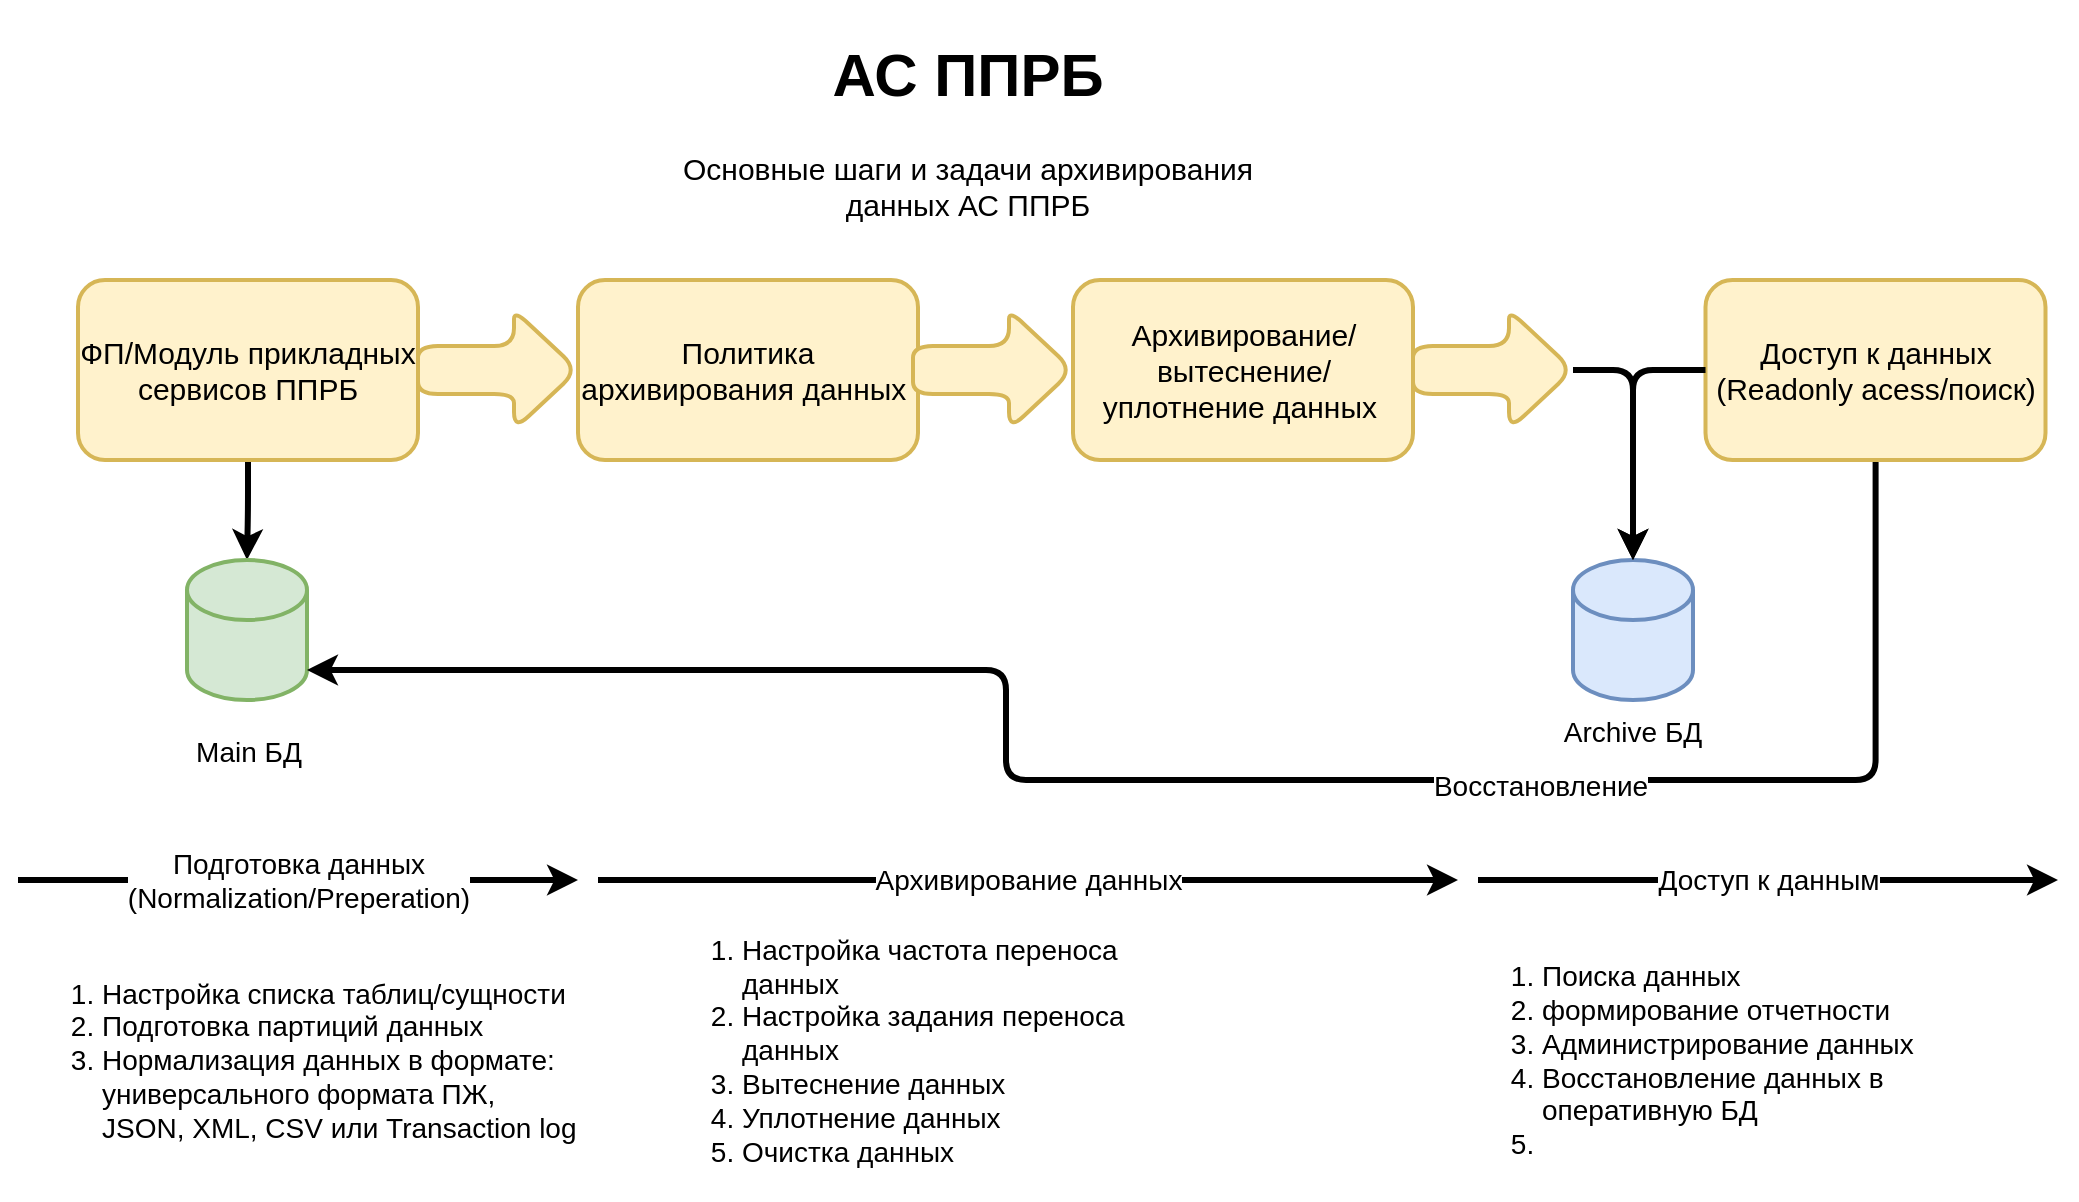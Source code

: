<mxfile version="18.1.3" type="github" pages="2">
  <diagram id="oOtBFOZvYgS8ZCa8Cb5C" name="Задачи">
    <mxGraphModel dx="1298" dy="692" grid="1" gridSize="10" guides="1" tooltips="1" connect="1" arrows="1" fold="1" page="1" pageScale="1" pageWidth="827" pageHeight="1169" math="0" shadow="0">
      <root>
        <mxCell id="0" />
        <mxCell id="1" parent="0" />
        <mxCell id="zl2FTIxFO5QNF259nzvI-4" value="" style="edgeStyle=orthogonalEdgeStyle;rounded=1;orthogonalLoop=1;jettySize=auto;html=1;fontSize=16;strokeWidth=3;" edge="1" parent="1" source="zl2FTIxFO5QNF259nzvI-1" target="zl2FTIxFO5QNF259nzvI-3">
          <mxGeometry relative="1" as="geometry" />
        </mxCell>
        <mxCell id="zl2FTIxFO5QNF259nzvI-1" value="&lt;font style=&quot;font-size: 15px;&quot;&gt;ФП/Модуль прикладных сервисов ППРБ&lt;/font&gt;" style="rounded=1;whiteSpace=wrap;html=1;strokeWidth=2;fillColor=#fff2cc;strokeColor=#d6b656;" vertex="1" parent="1">
          <mxGeometry x="70" y="200" width="170" height="90" as="geometry" />
        </mxCell>
        <mxCell id="zl2FTIxFO5QNF259nzvI-2" value="&lt;ol style=&quot;font-size: 14px;&quot;&gt;&lt;li&gt;Настройка списка таблиц/сущности&lt;/li&gt;&lt;li&gt;Подготовка партиций данных&lt;/li&gt;&lt;li&gt;Нормализация данных в формате: универсального формата ПЖ, JSON, XML, CSV или Transaction log&lt;/li&gt;&lt;/ol&gt;" style="text;html=1;strokeColor=none;fillColor=none;align=left;verticalAlign=middle;whiteSpace=wrap;rounded=0;" vertex="1" parent="1">
          <mxGeometry x="40" y="520" width="280" height="140" as="geometry" />
        </mxCell>
        <mxCell id="zl2FTIxFO5QNF259nzvI-3" value="" style="shape=cylinder3;whiteSpace=wrap;html=1;boundedLbl=1;backgroundOutline=1;size=15;fontSize=16;strokeWidth=2;fillColor=#d5e8d4;strokeColor=#82b366;" vertex="1" parent="1">
          <mxGeometry x="124.5" y="340" width="60" height="70" as="geometry" />
        </mxCell>
        <mxCell id="zl2FTIxFO5QNF259nzvI-5" value="&lt;font style=&quot;font-size: 14px;&quot;&gt;Main БД&lt;/font&gt;" style="text;html=1;strokeColor=none;fillColor=none;align=center;verticalAlign=middle;whiteSpace=wrap;rounded=0;fontSize=16;" vertex="1" parent="1">
          <mxGeometry x="122.5" y="420" width="65" height="30" as="geometry" />
        </mxCell>
        <mxCell id="zl2FTIxFO5QNF259nzvI-6" value="" style="shape=singleArrow;whiteSpace=wrap;html=1;arrowWidth=0.4;arrowSize=0.4;fillColor=#fff2cc;strokeColor=#d6b656;rounded=1;strokeWidth=2;" vertex="1" parent="1">
          <mxGeometry x="240" y="215" width="80" height="60" as="geometry" />
        </mxCell>
        <mxCell id="zl2FTIxFO5QNF259nzvI-11" value="" style="endArrow=classic;html=1;rounded=1;fontSize=14;strokeWidth=3;" edge="1" parent="1">
          <mxGeometry relative="1" as="geometry">
            <mxPoint x="40" y="500" as="sourcePoint" />
            <mxPoint x="320" y="500" as="targetPoint" />
          </mxGeometry>
        </mxCell>
        <mxCell id="zl2FTIxFO5QNF259nzvI-12" value="Подготовка данных&lt;br&gt;(Normalization/Preperation)" style="edgeLabel;resizable=0;html=1;align=center;verticalAlign=middle;fontSize=14;strokeWidth=2;" connectable="0" vertex="1" parent="zl2FTIxFO5QNF259nzvI-11">
          <mxGeometry relative="1" as="geometry" />
        </mxCell>
        <mxCell id="zl2FTIxFO5QNF259nzvI-13" value="&lt;font style=&quot;font-size: 15px;&quot;&gt;Политика архивирования данных&amp;nbsp;&lt;/font&gt;" style="rounded=1;whiteSpace=wrap;html=1;strokeWidth=2;fillColor=#fff2cc;strokeColor=#d6b656;" vertex="1" parent="1">
          <mxGeometry x="320" y="200" width="170" height="90" as="geometry" />
        </mxCell>
        <mxCell id="zl2FTIxFO5QNF259nzvI-14" value="" style="shape=cylinder3;whiteSpace=wrap;html=1;boundedLbl=1;backgroundOutline=1;size=15;fontSize=16;strokeWidth=2;fillColor=#dae8fc;strokeColor=#6c8ebf;" vertex="1" parent="1">
          <mxGeometry x="817.5" y="340" width="60" height="70" as="geometry" />
        </mxCell>
        <mxCell id="zl2FTIxFO5QNF259nzvI-17" value="" style="edgeStyle=orthogonalEdgeStyle;rounded=1;orthogonalLoop=1;jettySize=auto;html=1;fontSize=14;strokeWidth=3;exitX=1;exitY=0.5;exitDx=0;exitDy=0;exitPerimeter=0;" edge="1" parent="1" source="zl2FTIxFO5QNF259nzvI-21" target="zl2FTIxFO5QNF259nzvI-14">
          <mxGeometry relative="1" as="geometry" />
        </mxCell>
        <mxCell id="zl2FTIxFO5QNF259nzvI-15" value="" style="shape=singleArrow;whiteSpace=wrap;html=1;arrowWidth=0.4;arrowSize=0.4;fillColor=#fff2cc;strokeColor=#d6b656;rounded=1;strokeWidth=2;" vertex="1" parent="1">
          <mxGeometry x="487.5" y="215" width="80" height="60" as="geometry" />
        </mxCell>
        <mxCell id="zl2FTIxFO5QNF259nzvI-18" value="&lt;span style=&quot;font-size: 14px;&quot;&gt;Archive БД&lt;/span&gt;" style="text;html=1;strokeColor=none;fillColor=none;align=center;verticalAlign=middle;whiteSpace=wrap;rounded=0;fontSize=16;" vertex="1" parent="1">
          <mxGeometry x="811.25" y="410" width="72.5" height="30" as="geometry" />
        </mxCell>
        <mxCell id="zl2FTIxFO5QNF259nzvI-19" value="" style="endArrow=classic;html=1;rounded=1;fontSize=14;strokeWidth=3;" edge="1" parent="1">
          <mxGeometry relative="1" as="geometry">
            <mxPoint x="330" y="500" as="sourcePoint" />
            <mxPoint x="760" y="500" as="targetPoint" />
          </mxGeometry>
        </mxCell>
        <mxCell id="zl2FTIxFO5QNF259nzvI-20" value="Архивирование данных" style="edgeLabel;resizable=0;html=1;align=center;verticalAlign=middle;fontSize=14;strokeWidth=2;" connectable="0" vertex="1" parent="zl2FTIxFO5QNF259nzvI-19">
          <mxGeometry relative="1" as="geometry" />
        </mxCell>
        <mxCell id="zl2FTIxFO5QNF259nzvI-21" value="" style="shape=singleArrow;whiteSpace=wrap;html=1;arrowWidth=0.4;arrowSize=0.4;fillColor=#fff2cc;strokeColor=#d6b656;rounded=1;strokeWidth=2;" vertex="1" parent="1">
          <mxGeometry x="737.5" y="215" width="80" height="60" as="geometry" />
        </mxCell>
        <mxCell id="zl2FTIxFO5QNF259nzvI-22" value="&lt;font style=&quot;font-size: 15px;&quot;&gt;Архивирование/вытеснение/уплотнение данных&amp;nbsp;&lt;/font&gt;" style="rounded=1;whiteSpace=wrap;html=1;strokeWidth=2;fillColor=#fff2cc;strokeColor=#d6b656;" vertex="1" parent="1">
          <mxGeometry x="567.5" y="200" width="170" height="90" as="geometry" />
        </mxCell>
        <mxCell id="zl2FTIxFO5QNF259nzvI-26" value="" style="edgeStyle=orthogonalEdgeStyle;rounded=1;orthogonalLoop=1;jettySize=auto;html=1;fontSize=14;strokeWidth=3;entryX=1;entryY=1;entryDx=0;entryDy=-15;entryPerimeter=0;" edge="1" parent="1" source="zl2FTIxFO5QNF259nzvI-23" target="zl2FTIxFO5QNF259nzvI-3">
          <mxGeometry relative="1" as="geometry">
            <mxPoint x="968.75" y="385" as="targetPoint" />
            <Array as="points">
              <mxPoint x="969" y="450" />
              <mxPoint x="534" y="450" />
              <mxPoint x="534" y="395" />
            </Array>
          </mxGeometry>
        </mxCell>
        <mxCell id="zl2FTIxFO5QNF259nzvI-27" value="Восстановление" style="edgeLabel;html=1;align=center;verticalAlign=middle;resizable=0;points=[];fontSize=14;" vertex="1" connectable="0" parent="zl2FTIxFO5QNF259nzvI-26">
          <mxGeometry x="-0.344" y="3" relative="1" as="geometry">
            <mxPoint as="offset" />
          </mxGeometry>
        </mxCell>
        <mxCell id="zl2FTIxFO5QNF259nzvI-23" value="&lt;font style=&quot;font-size: 15px;&quot;&gt;Доступ к данных (Readonly acess/поиск)&lt;/font&gt;" style="rounded=1;whiteSpace=wrap;html=1;strokeWidth=2;fillColor=#fff2cc;strokeColor=#d6b656;" vertex="1" parent="1">
          <mxGeometry x="883.75" y="200" width="170" height="90" as="geometry" />
        </mxCell>
        <mxCell id="zl2FTIxFO5QNF259nzvI-24" value="" style="edgeStyle=orthogonalEdgeStyle;rounded=1;orthogonalLoop=1;jettySize=auto;html=1;fontSize=14;strokeWidth=3;exitX=0;exitY=0.5;exitDx=0;exitDy=0;entryX=0.5;entryY=0;entryDx=0;entryDy=0;entryPerimeter=0;" edge="1" parent="1" source="zl2FTIxFO5QNF259nzvI-23" target="zl2FTIxFO5QNF259nzvI-14">
          <mxGeometry relative="1" as="geometry">
            <mxPoint x="827.5" y="255" as="sourcePoint" />
            <mxPoint x="850" y="310" as="targetPoint" />
          </mxGeometry>
        </mxCell>
        <mxCell id="zl2FTIxFO5QNF259nzvI-28" value="" style="endArrow=classic;html=1;rounded=1;fontSize=14;strokeWidth=3;" edge="1" parent="1">
          <mxGeometry relative="1" as="geometry">
            <mxPoint x="770" y="500" as="sourcePoint" />
            <mxPoint x="1060" y="500" as="targetPoint" />
          </mxGeometry>
        </mxCell>
        <mxCell id="zl2FTIxFO5QNF259nzvI-29" value="Доступ к данным" style="edgeLabel;resizable=0;html=1;align=center;verticalAlign=middle;fontSize=14;strokeWidth=2;" connectable="0" vertex="1" parent="zl2FTIxFO5QNF259nzvI-28">
          <mxGeometry relative="1" as="geometry" />
        </mxCell>
        <mxCell id="zl2FTIxFO5QNF259nzvI-31" value="&lt;h1&gt;АС ППРБ&lt;/h1&gt;&lt;div&gt;Основные шаги и задачи архивирования данных АС ППРБ&lt;/div&gt;" style="text;html=1;strokeColor=none;fillColor=none;spacing=5;spacingTop=-20;whiteSpace=wrap;overflow=hidden;rounded=0;fontSize=15;align=center;" vertex="1" parent="1">
          <mxGeometry x="360" y="70" width="310" height="110" as="geometry" />
        </mxCell>
        <mxCell id="zl2FTIxFO5QNF259nzvI-32" value="&lt;ol style=&quot;font-size: 14px;&quot;&gt;&lt;li&gt;Настройка частота переноса данных&lt;/li&gt;&lt;li&gt;Настройка задания переноса данных&lt;/li&gt;&lt;li&gt;Вытеснение данных&lt;br&gt;&lt;/li&gt;&lt;li&gt;Уплотнение данных&lt;/li&gt;&lt;li&gt;Очистка данных&lt;/li&gt;&lt;/ol&gt;" style="text;html=1;strokeColor=none;fillColor=none;align=left;verticalAlign=middle;whiteSpace=wrap;rounded=0;" vertex="1" parent="1">
          <mxGeometry x="360" y="515" width="280" height="140" as="geometry" />
        </mxCell>
        <mxCell id="zl2FTIxFO5QNF259nzvI-33" value="&lt;ol style=&quot;font-size: 14px;&quot;&gt;&lt;li&gt;Поиска данных&lt;/li&gt;&lt;li&gt;формирование отчетности&amp;nbsp;&lt;/li&gt;&lt;li&gt;Администрирование данных&lt;/li&gt;&lt;li&gt;Восстановление данных в оперативную БД&lt;/li&gt;&lt;li&gt;&lt;br&gt;&lt;/li&gt;&lt;/ol&gt;" style="text;html=1;strokeColor=none;fillColor=none;align=left;verticalAlign=middle;whiteSpace=wrap;rounded=0;" vertex="1" parent="1">
          <mxGeometry x="760" y="520" width="300" height="140" as="geometry" />
        </mxCell>
      </root>
    </mxGraphModel>
  </diagram>
  <diagram id="xrg9YqK556ewpfZIYzAw" name="Архитектура-ПЖ">
    <mxGraphModel dx="1129" dy="602" grid="1" gridSize="10" guides="1" tooltips="1" connect="1" arrows="1" fold="1" page="1" pageScale="1" pageWidth="827" pageHeight="1169" math="0" shadow="0">
      <root>
        <mxCell id="0" />
        <mxCell id="1" parent="0" />
        <mxCell id="1EeO4xdb-GVHnBPe2eO6-1" value="" style="edgeStyle=orthogonalEdgeStyle;rounded=1;orthogonalLoop=1;jettySize=auto;html=1;fontSize=16;strokeWidth=3;exitX=0.5;exitY=1;exitDx=0;exitDy=0;" edge="1" parent="1" source="_2d-plOx3B_W4DPBvHBG-1" target="1EeO4xdb-GVHnBPe2eO6-4">
          <mxGeometry relative="1" as="geometry">
            <mxPoint x="155" y="290" as="sourcePoint" />
          </mxGeometry>
        </mxCell>
        <mxCell id="1EeO4xdb-GVHnBPe2eO6-4" value="" style="shape=cylinder3;whiteSpace=wrap;html=1;boundedLbl=1;backgroundOutline=1;size=15;fontSize=16;strokeWidth=2;fillColor=#d5e8d4;strokeColor=#82b366;" vertex="1" parent="1">
          <mxGeometry x="124.5" y="340" width="60" height="70" as="geometry" />
        </mxCell>
        <mxCell id="1EeO4xdb-GVHnBPe2eO6-5" value="&lt;font style=&quot;font-size: 14px;&quot;&gt;Main БД&lt;/font&gt;" style="text;html=1;strokeColor=none;fillColor=none;align=center;verticalAlign=middle;whiteSpace=wrap;rounded=0;fontSize=16;" vertex="1" parent="1">
          <mxGeometry x="119.5" y="410" width="65" height="30" as="geometry" />
        </mxCell>
        <mxCell id="1EeO4xdb-GVHnBPe2eO6-10" value="" style="shape=cylinder3;whiteSpace=wrap;html=1;boundedLbl=1;backgroundOutline=1;size=15;fontSize=16;strokeWidth=2;fillColor=#dae8fc;strokeColor=#6c8ebf;" vertex="1" parent="1">
          <mxGeometry x="675" y="340" width="60" height="70" as="geometry" />
        </mxCell>
        <mxCell id="1EeO4xdb-GVHnBPe2eO6-13" value="&lt;span style=&quot;font-size: 14px;&quot;&gt;Archive БД&lt;/span&gt;" style="text;html=1;strokeColor=none;fillColor=none;align=center;verticalAlign=middle;whiteSpace=wrap;rounded=0;fontSize=16;" vertex="1" parent="1">
          <mxGeometry x="668.75" y="410" width="72.5" height="30" as="geometry" />
        </mxCell>
        <mxCell id="1EeO4xdb-GVHnBPe2eO6-27" value="" style="rounded=1;whiteSpace=wrap;html=1;fontSize=14;strokeWidth=1;fillColor=none;dashed=1;arcSize=15;" vertex="1" parent="1">
          <mxGeometry x="40" y="670" width="1130" height="520" as="geometry" />
        </mxCell>
        <mxCell id="1EeO4xdb-GVHnBPe2eO6-29" value="&lt;font style=&quot;font-size: 16px;&quot;&gt;&lt;b&gt;АС ППРБ&lt;/b&gt;&lt;/font&gt;" style="text;html=1;strokeColor=none;fillColor=none;align=center;verticalAlign=middle;whiteSpace=wrap;rounded=0;dashed=1;fontSize=14;" vertex="1" parent="1">
          <mxGeometry x="567.5" y="730" width="140" height="30" as="geometry" />
        </mxCell>
        <mxCell id="1EeO4xdb-GVHnBPe2eO6-32" value="" style="edgeStyle=orthogonalEdgeStyle;rounded=1;orthogonalLoop=1;jettySize=auto;html=1;fontSize=16;strokeWidth=3;exitX=0.5;exitY=0;exitDx=0;exitDy=0;entryX=0;entryY=0.5;entryDx=0;entryDy=0;startArrow=none;" edge="1" parent="1" source="_2d-plOx3B_W4DPBvHBG-18" target="1EeO4xdb-GVHnBPe2eO6-31">
          <mxGeometry relative="1" as="geometry">
            <mxPoint x="229.5" y="255" as="sourcePoint" />
            <Array as="points">
              <mxPoint x="205" y="120" />
            </Array>
          </mxGeometry>
        </mxCell>
        <mxCell id="1EeO4xdb-GVHnBPe2eO6-35" value="" style="edgeStyle=orthogonalEdgeStyle;rounded=1;orthogonalLoop=1;jettySize=auto;html=1;fontSize=13;strokeWidth=3;exitX=0.5;exitY=1;exitDx=0;exitDy=0;" edge="1" parent="1" source="_2d-plOx3B_W4DPBvHBG-4" target="1EeO4xdb-GVHnBPe2eO6-34">
          <mxGeometry relative="1" as="geometry" />
        </mxCell>
        <mxCell id="_2d-plOx3B_W4DPBvHBG-8" value="" style="edgeStyle=orthogonalEdgeStyle;rounded=1;orthogonalLoop=1;jettySize=auto;html=1;fontSize=13;strokeWidth=3;entryX=0.5;entryY=0;entryDx=0;entryDy=0;startArrow=none;fillColor=#f8cecc;strokeColor=#b85450;" edge="1" parent="1" source="_2d-plOx3B_W4DPBvHBG-27" target="_2d-plOx3B_W4DPBvHBG-12">
          <mxGeometry relative="1" as="geometry" />
        </mxCell>
        <mxCell id="1EeO4xdb-GVHnBPe2eO6-31" value="Прикладной журнал" style="rounded=1;whiteSpace=wrap;html=1;fontSize=16;strokeWidth=2;fillColor=#fff2cc;strokeColor=#d6b656;" vertex="1" parent="1">
          <mxGeometry x="280" y="90" width="120" height="60" as="geometry" />
        </mxCell>
        <mxCell id="1EeO4xdb-GVHnBPe2eO6-34" value="" style="shape=cylinder3;whiteSpace=wrap;html=1;boundedLbl=1;backgroundOutline=1;size=15;fontSize=16;strokeWidth=2;fillColor=#d5e8d4;strokeColor=#82b366;" vertex="1" parent="1">
          <mxGeometry x="445" y="340" width="60" height="70" as="geometry" />
        </mxCell>
        <mxCell id="1EeO4xdb-GVHnBPe2eO6-36" value="&lt;span style=&quot;font-size: 14px;&quot;&gt;StandIn БД&lt;/span&gt;" style="text;html=1;strokeColor=none;fillColor=none;align=center;verticalAlign=middle;whiteSpace=wrap;rounded=0;fontSize=16;" vertex="1" parent="1">
          <mxGeometry x="435.75" y="410" width="78.5" height="30" as="geometry" />
        </mxCell>
        <mxCell id="_2d-plOx3B_W4DPBvHBG-1" value="&lt;font style=&quot;font-size: 15px;&quot;&gt;ФП/Модуль прикладных сервисов ППРБ&lt;br&gt;&lt;br&gt;&lt;br&gt;&lt;br&gt;&lt;/font&gt;" style="rounded=1;whiteSpace=wrap;html=1;strokeWidth=2;fillColor=#fff2cc;strokeColor=#d6b656;" vertex="1" parent="1">
          <mxGeometry x="69.5" y="170" width="170" height="110" as="geometry" />
        </mxCell>
        <mxCell id="_2d-plOx3B_W4DPBvHBG-2" value="main" style="rounded=1;whiteSpace=wrap;html=1;fontSize=13;strokeWidth=2;" vertex="1" parent="1">
          <mxGeometry x="104.5" y="255" width="95" height="25" as="geometry" />
        </mxCell>
        <mxCell id="_2d-plOx3B_W4DPBvHBG-3" value="&lt;font style=&quot;font-size: 15px;&quot;&gt;ФП/Модуль прикладных сервисов ППРБ&lt;br&gt;&lt;br&gt;&lt;br&gt;&lt;br&gt;&lt;/font&gt;" style="rounded=1;whiteSpace=wrap;html=1;strokeWidth=2;fillColor=#fff2cc;strokeColor=#d6b656;" vertex="1" parent="1">
          <mxGeometry x="390" y="174" width="170" height="102" as="geometry" />
        </mxCell>
        <mxCell id="_2d-plOx3B_W4DPBvHBG-4" value="Applier" style="rounded=1;whiteSpace=wrap;html=1;fontSize=13;strokeWidth=2;" vertex="1" parent="1">
          <mxGeometry x="427.5" y="251" width="95" height="25" as="geometry" />
        </mxCell>
        <mxCell id="_2d-plOx3B_W4DPBvHBG-9" value="" style="edgeStyle=orthogonalEdgeStyle;rounded=1;orthogonalLoop=1;jettySize=auto;html=1;fontSize=13;strokeWidth=3;exitX=0.5;exitY=1;exitDx=0;exitDy=0;fillColor=#f8cecc;strokeColor=#b85450;" edge="1" parent="1" source="_2d-plOx3B_W4DPBvHBG-13" target="1EeO4xdb-GVHnBPe2eO6-10">
          <mxGeometry relative="1" as="geometry" />
        </mxCell>
        <mxCell id="_2d-plOx3B_W4DPBvHBG-12" value="&lt;font style=&quot;font-size: 15px;&quot;&gt;ФП/Модуль прикладных сервисов ППРБ&lt;br&gt;&lt;br&gt;&lt;br&gt;&lt;br&gt;&lt;/font&gt;" style="rounded=1;whiteSpace=wrap;html=1;strokeWidth=2;fillColor=#fff2cc;strokeColor=#d6b656;" vertex="1" parent="1">
          <mxGeometry x="620" y="170" width="170" height="102" as="geometry" />
        </mxCell>
        <mxCell id="_2d-plOx3B_W4DPBvHBG-13" value="Applier" style="rounded=1;whiteSpace=wrap;html=1;fontSize=13;strokeWidth=2;fillColor=#f8cecc;strokeColor=#b85450;" vertex="1" parent="1">
          <mxGeometry x="657.5" y="247" width="95" height="25" as="geometry" />
        </mxCell>
        <mxCell id="_2d-plOx3B_W4DPBvHBG-14" value="" style="edgeStyle=orthogonalEdgeStyle;rounded=1;orthogonalLoop=1;jettySize=auto;html=1;fontSize=13;strokeWidth=3;exitX=1;exitY=0.75;exitDx=0;exitDy=0;startArrow=none;" edge="1" parent="1" source="_2d-plOx3B_W4DPBvHBG-25">
          <mxGeometry relative="1" as="geometry">
            <mxPoint x="440" y="130" as="sourcePoint" />
            <mxPoint x="480" y="170" as="targetPoint" />
          </mxGeometry>
        </mxCell>
        <mxCell id="_2d-plOx3B_W4DPBvHBG-30" value="" style="edgeStyle=orthogonalEdgeStyle;rounded=1;orthogonalLoop=1;jettySize=auto;html=1;fontSize=13;strokeWidth=3;entryX=1;entryY=0.5;entryDx=0;entryDy=0;entryPerimeter=0;startArrow=none;exitX=0.5;exitY=0;exitDx=0;exitDy=0;fillColor=#f8cecc;strokeColor=#b85450;" edge="1" parent="1" source="_2d-plOx3B_W4DPBvHBG-31" target="1EeO4xdb-GVHnBPe2eO6-4">
          <mxGeometry relative="1" as="geometry">
            <mxPoint x="170" y="500" as="targetPoint" />
            <Array as="points">
              <mxPoint x="225" y="375" />
            </Array>
          </mxGeometry>
        </mxCell>
        <mxCell id="_2d-plOx3B_W4DPBvHBG-34" value="" style="edgeStyle=orthogonalEdgeStyle;rounded=1;orthogonalLoop=1;jettySize=auto;html=1;fontSize=13;strokeWidth=3;entryX=0;entryY=0;entryDx=0;entryDy=45;entryPerimeter=0;fillColor=#f8cecc;strokeColor=#b85450;" edge="1" parent="1" source="_2d-plOx3B_W4DPBvHBG-17" target="1EeO4xdb-GVHnBPe2eO6-34">
          <mxGeometry relative="1" as="geometry">
            <mxPoint x="680" y="520" as="targetPoint" />
          </mxGeometry>
        </mxCell>
        <mxCell id="_2d-plOx3B_W4DPBvHBG-17" value="Archive Engine&lt;br&gt;(ядро)&lt;br&gt;&lt;div style=&quot;text-align: left;&quot;&gt;1) Контроль вытеснение данных&lt;/div&gt;&lt;div style=&quot;text-align: left;&quot;&gt;2) Вытеснение данных&lt;/div&gt;&lt;div style=&quot;text-align: left;&quot;&gt;3) Уплотнение данных&lt;/div&gt;" style="rounded=1;whiteSpace=wrap;html=1;fontSize=13;strokeWidth=2;fillColor=#f8cecc;strokeColor=#b85450;" vertex="1" parent="1">
          <mxGeometry x="240" y="470" width="170" height="110" as="geometry" />
        </mxCell>
        <mxCell id="_2d-plOx3B_W4DPBvHBG-18" value="1" style="ellipse;whiteSpace=wrap;html=1;aspect=fixed;fontSize=13;strokeWidth=2;" vertex="1" parent="1">
          <mxGeometry x="190" y="105" width="30" height="30" as="geometry" />
        </mxCell>
        <mxCell id="_2d-plOx3B_W4DPBvHBG-24" value="" style="edgeStyle=orthogonalEdgeStyle;rounded=1;orthogonalLoop=1;jettySize=auto;html=1;fontSize=16;strokeWidth=3;exitX=0.5;exitY=0;exitDx=0;exitDy=0;entryX=0;entryY=0.5;entryDx=0;entryDy=0;endArrow=none;" edge="1" parent="1" source="_2d-plOx3B_W4DPBvHBG-1" target="_2d-plOx3B_W4DPBvHBG-18">
          <mxGeometry relative="1" as="geometry">
            <mxPoint x="154.5" y="170" as="sourcePoint" />
            <mxPoint x="280" y="120" as="targetPoint" />
          </mxGeometry>
        </mxCell>
        <mxCell id="_2d-plOx3B_W4DPBvHBG-25" value="2" style="ellipse;whiteSpace=wrap;html=1;aspect=fixed;fontSize=13;strokeWidth=2;" vertex="1" parent="1">
          <mxGeometry x="427.5" y="120" width="30" height="30" as="geometry" />
        </mxCell>
        <mxCell id="_2d-plOx3B_W4DPBvHBG-26" value="" style="edgeStyle=orthogonalEdgeStyle;rounded=1;orthogonalLoop=1;jettySize=auto;html=1;fontSize=13;strokeWidth=3;exitX=1;exitY=0.75;exitDx=0;exitDy=0;endArrow=none;" edge="1" parent="1" source="1EeO4xdb-GVHnBPe2eO6-31" target="_2d-plOx3B_W4DPBvHBG-25">
          <mxGeometry relative="1" as="geometry">
            <mxPoint x="400" y="135" as="sourcePoint" />
            <mxPoint x="480" y="170" as="targetPoint" />
          </mxGeometry>
        </mxCell>
        <mxCell id="_2d-plOx3B_W4DPBvHBG-27" value="3" style="ellipse;whiteSpace=wrap;html=1;aspect=fixed;fontSize=13;strokeWidth=2;" vertex="1" parent="1">
          <mxGeometry x="550" y="105" width="30" height="30" as="geometry" />
        </mxCell>
        <mxCell id="_2d-plOx3B_W4DPBvHBG-28" value="" style="edgeStyle=orthogonalEdgeStyle;rounded=1;orthogonalLoop=1;jettySize=auto;html=1;fontSize=13;strokeWidth=3;entryX=0;entryY=0.5;entryDx=0;entryDy=0;endArrow=none;fillColor=#f8cecc;strokeColor=#b85450;" edge="1" parent="1" source="1EeO4xdb-GVHnBPe2eO6-31" target="_2d-plOx3B_W4DPBvHBG-27">
          <mxGeometry relative="1" as="geometry">
            <mxPoint x="400" y="120" as="sourcePoint" />
            <mxPoint x="705" y="170" as="targetPoint" />
            <Array as="points" />
          </mxGeometry>
        </mxCell>
        <mxCell id="_2d-plOx3B_W4DPBvHBG-31" value="5" style="ellipse;whiteSpace=wrap;html=1;aspect=fixed;fontSize=13;strokeWidth=2;" vertex="1" parent="1">
          <mxGeometry x="209.5" y="430" width="30" height="30" as="geometry" />
        </mxCell>
        <mxCell id="_2d-plOx3B_W4DPBvHBG-32" value="" style="edgeStyle=orthogonalEdgeStyle;rounded=1;orthogonalLoop=1;jettySize=auto;html=1;fontSize=13;strokeWidth=3;endArrow=none;fillColor=#f8cecc;strokeColor=#b85450;" edge="1" parent="1" source="_2d-plOx3B_W4DPBvHBG-17">
          <mxGeometry relative="1" as="geometry">
            <mxPoint x="270" y="500" as="sourcePoint" />
            <mxPoint x="225" y="460" as="targetPoint" />
            <Array as="points">
              <mxPoint x="225" y="500" />
            </Array>
          </mxGeometry>
        </mxCell>
        <mxCell id="_2d-plOx3B_W4DPBvHBG-35" value="" style="edgeStyle=orthogonalEdgeStyle;rounded=1;orthogonalLoop=1;jettySize=auto;html=1;fontSize=13;strokeWidth=3;entryX=0;entryY=0.5;entryDx=0;entryDy=0;entryPerimeter=0;exitX=1.006;exitY=0.689;exitDx=0;exitDy=0;exitPerimeter=0;startArrow=none;fillColor=#f8cecc;strokeColor=#b85450;" edge="1" parent="1" source="_2d-plOx3B_W4DPBvHBG-36" target="1EeO4xdb-GVHnBPe2eO6-10">
          <mxGeometry relative="1" as="geometry">
            <mxPoint x="400" y="510" as="sourcePoint" />
            <mxPoint x="455" y="395" as="targetPoint" />
            <Array as="points">
              <mxPoint x="570" y="375" />
            </Array>
          </mxGeometry>
        </mxCell>
        <mxCell id="_2d-plOx3B_W4DPBvHBG-37" value="5" style="ellipse;whiteSpace=wrap;html=1;aspect=fixed;fontSize=13;strokeWidth=2;" vertex="1" parent="1">
          <mxGeometry x="404.75" y="430" width="30" height="30" as="geometry" />
        </mxCell>
        <mxCell id="_2d-plOx3B_W4DPBvHBG-36" value="4" style="ellipse;whiteSpace=wrap;html=1;aspect=fixed;fontSize=13;strokeWidth=2;" vertex="1" parent="1">
          <mxGeometry x="555" y="430" width="30" height="30" as="geometry" />
        </mxCell>
        <mxCell id="_2d-plOx3B_W4DPBvHBG-38" value="" style="edgeStyle=orthogonalEdgeStyle;rounded=1;orthogonalLoop=1;jettySize=auto;html=1;fontSize=13;strokeWidth=3;endArrow=none;fillColor=#f8cecc;strokeColor=#b85450;" edge="1" parent="1">
          <mxGeometry relative="1" as="geometry">
            <mxPoint x="410" y="510" as="sourcePoint" />
            <mxPoint x="570" y="460" as="targetPoint" />
            <Array as="points">
              <mxPoint x="410" y="520" />
              <mxPoint x="410" y="510" />
              <mxPoint x="570" y="510" />
            </Array>
          </mxGeometry>
        </mxCell>
        <mxCell id="_2d-plOx3B_W4DPBvHBG-39" value="Слой доступа данных" style="rounded=1;whiteSpace=wrap;html=1;fontSize=13;strokeWidth=2;fillColor=#ffe6cc;strokeColor=#d79b00;" vertex="1" parent="1">
          <mxGeometry x="104.5" y="225" width="95" height="30" as="geometry" />
        </mxCell>
        <mxCell id="_2d-plOx3B_W4DPBvHBG-40" value="Слой доступа данных" style="rounded=1;whiteSpace=wrap;html=1;fontSize=13;strokeWidth=2;fillColor=#ffe6cc;strokeColor=#d79b00;" vertex="1" parent="1">
          <mxGeometry x="427.5" y="217" width="95" height="30" as="geometry" />
        </mxCell>
        <mxCell id="_2d-plOx3B_W4DPBvHBG-41" value="Слой доступа данных" style="rounded=1;whiteSpace=wrap;html=1;fontSize=13;strokeWidth=2;fillColor=#ffe6cc;strokeColor=#d79b00;" vertex="1" parent="1">
          <mxGeometry x="657.5" y="217" width="95" height="30" as="geometry" />
        </mxCell>
        <mxCell id="_2d-plOx3B_W4DPBvHBG-43" value="Report/Search Engine&lt;br&gt;&lt;br&gt;&lt;div style=&quot;text-align: left;&quot;&gt;1) Формирование отчета&lt;/div&gt;&lt;div style=&quot;text-align: left;&quot;&gt;2) Поиск по архивам&lt;/div&gt;" style="rounded=1;whiteSpace=wrap;html=1;fontSize=13;strokeWidth=2;fillColor=#f8cecc;strokeColor=#b85450;" vertex="1" parent="1">
          <mxGeometry x="505" y="520" width="170" height="110" as="geometry" />
        </mxCell>
        <mxCell id="_2d-plOx3B_W4DPBvHBG-44" value="" style="edgeStyle=orthogonalEdgeStyle;rounded=1;orthogonalLoop=1;jettySize=auto;html=1;fontSize=13;strokeWidth=3;entryX=0;entryY=1;entryDx=0;entryDy=-15;entryPerimeter=0;startArrow=none;fillColor=#f8cecc;strokeColor=#b85450;exitX=0;exitY=0.5;exitDx=0;exitDy=0;" edge="1" parent="1" source="_2d-plOx3B_W4DPBvHBG-45" target="1EeO4xdb-GVHnBPe2eO6-10">
          <mxGeometry relative="1" as="geometry">
            <mxPoint x="650" y="473" as="sourcePoint" />
            <mxPoint x="685" y="385" as="targetPoint" />
            <Array as="points">
              <mxPoint x="640" y="475" />
              <mxPoint x="640" y="395" />
            </Array>
          </mxGeometry>
        </mxCell>
        <mxCell id="_2d-plOx3B_W4DPBvHBG-45" value="6" style="ellipse;whiteSpace=wrap;html=1;aspect=fixed;fontSize=13;strokeWidth=2;" vertex="1" parent="1">
          <mxGeometry x="657.5" y="460" width="30" height="30" as="geometry" />
        </mxCell>
        <mxCell id="_2d-plOx3B_W4DPBvHBG-46" value="" style="edgeStyle=orthogonalEdgeStyle;rounded=1;orthogonalLoop=1;jettySize=auto;html=1;fontSize=13;strokeWidth=3;startArrow=none;fillColor=#f8cecc;strokeColor=#b85450;exitX=1.002;exitY=0.448;exitDx=0;exitDy=0;exitPerimeter=0;endArrow=none;" edge="1" parent="1" source="_2d-plOx3B_W4DPBvHBG-43">
          <mxGeometry relative="1" as="geometry">
            <mxPoint x="675.34" y="569.28" as="sourcePoint" />
            <mxPoint x="690" y="480" as="targetPoint" />
            <Array as="points">
              <mxPoint x="700" y="569" />
              <mxPoint x="700" y="480" />
              <mxPoint x="690" y="480" />
              <mxPoint x="690" y="475" />
            </Array>
          </mxGeometry>
        </mxCell>
        <mxCell id="_2d-plOx3B_W4DPBvHBG-47" value="" style="edgeStyle=orthogonalEdgeStyle;rounded=1;orthogonalLoop=1;jettySize=auto;html=1;fontSize=13;strokeWidth=3;exitX=0.5;exitY=1;exitDx=0;exitDy=0;fillColor=#f8cecc;strokeColor=#b85450;entryX=0;entryY=0.75;entryDx=0;entryDy=0;startArrow=none;" edge="1" parent="1" source="_2d-plOx3B_W4DPBvHBG-48" target="_2d-plOx3B_W4DPBvHBG-43">
          <mxGeometry relative="1" as="geometry">
            <mxPoint x="715" y="282" as="sourcePoint" />
            <mxPoint x="715" y="350" as="targetPoint" />
            <Array as="points">
              <mxPoint x="110" y="580" />
              <mxPoint x="110" y="603" />
            </Array>
          </mxGeometry>
        </mxCell>
        <mxCell id="_2d-plOx3B_W4DPBvHBG-48" value="6" style="ellipse;whiteSpace=wrap;html=1;aspect=fixed;fontSize=13;strokeWidth=2;" vertex="1" parent="1">
          <mxGeometry x="96.5" y="550" width="30" height="30" as="geometry" />
        </mxCell>
        <mxCell id="_2d-plOx3B_W4DPBvHBG-50" value="" style="edgeStyle=orthogonalEdgeStyle;rounded=1;orthogonalLoop=1;jettySize=auto;html=1;fontSize=13;strokeWidth=3;exitX=0.25;exitY=1;exitDx=0;exitDy=0;fillColor=#f8cecc;strokeColor=#b85450;startArrow=none;endArrow=none;endFill=0;" edge="1" parent="1" source="_2d-plOx3B_W4DPBvHBG-1">
          <mxGeometry relative="1" as="geometry">
            <mxPoint x="61.46" y="620" as="sourcePoint" />
            <mxPoint x="112" y="550" as="targetPoint" />
            <Array as="points">
              <mxPoint x="112" y="510" />
              <mxPoint x="112" y="510" />
            </Array>
          </mxGeometry>
        </mxCell>
      </root>
    </mxGraphModel>
  </diagram>
</mxfile>
